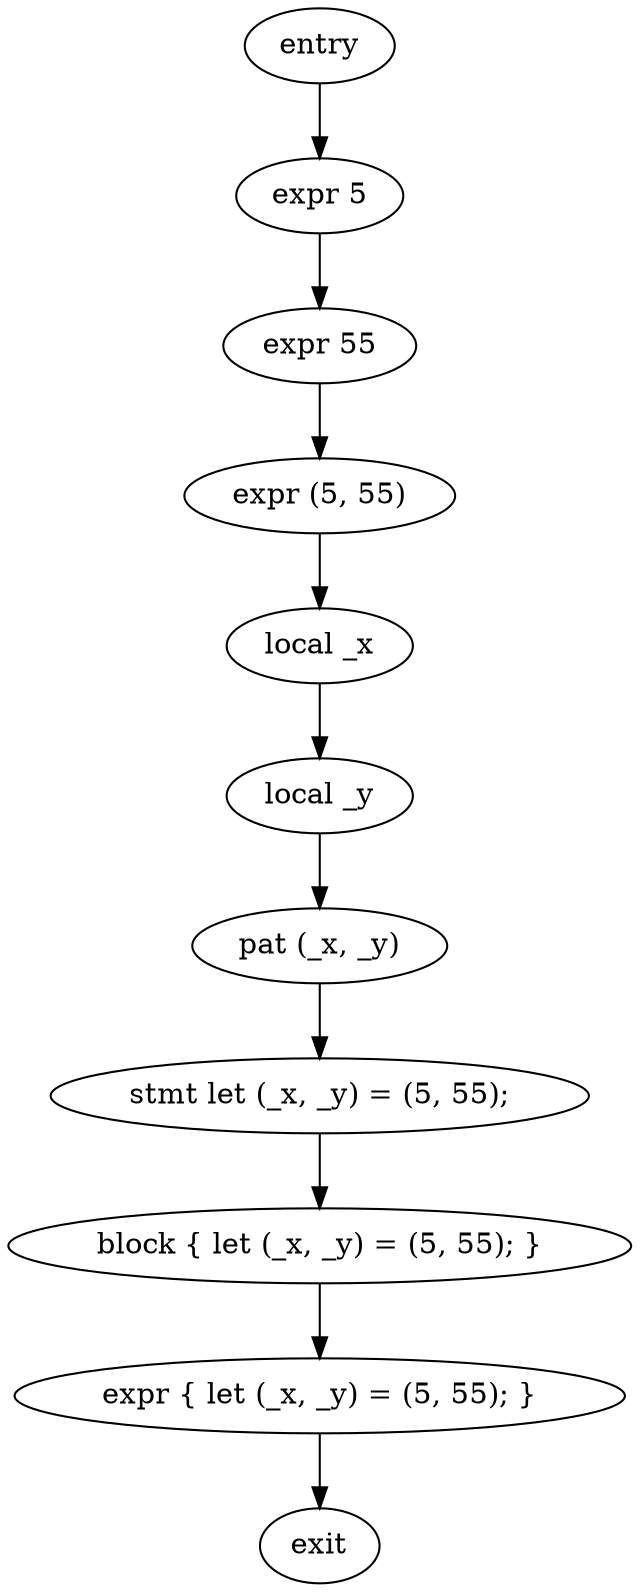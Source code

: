 digraph block {
    N0[label="entry"];
    N1[label="exit"];
    N2[label="expr 5"];
    N3[label="expr 55"];
    N4[label="expr (5, 55)"];
    N5[label="local _x"];
    N6[label="local _y"];
    N7[label="pat (_x, _y)"];
    N8[label="stmt let (_x, _y) = (5, 55);"];
    N9[label="block { let (_x, _y) = (5, 55); }"];
    N10[label="expr { let (_x, _y) = (5, 55); }"];
    N0 -> N2;
    N2 -> N3;
    N3 -> N4;
    N4 -> N5;
    N5 -> N6;
    N6 -> N7;
    N7 -> N8;
    N8 -> N9;
    N9 -> N10;
    N10 -> N1;
}
